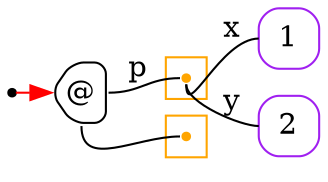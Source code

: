digraph G {
  rankdir=LR;
  edge[arrowhead=none,arrowtail=none];
  node[fixedsize=true,shape=circle]
  size="9.201041666666667,5.219270833333334";
  labeldistance=0;
  nodesep=.175;
  ranksep=.175;

 nd1[shape=point];
   nd29[label="1",tooltip="nd29-ConstGraph",style=rounded,orientation=90,shape=square,width=.4,height=.4,color="purple"];
   nd36[label="2",tooltip="nd36-ConstGraph",style=rounded,orientation=90,shape=square,width=.4,height=.4,color="purple"];
 subgraph cluster_nd107 {
   graph[style=fill,color="orange"];
   ndcluster_nd107[tooltip="nd107",orientation=90,shape=point,color="orange"];
 };
 nd47[label="@",tooltip="nd47-AppGraph",style=rounded,orientation=90,shape=house,width=.4,height=.4,color="#000000"];
 subgraph cluster_nd52 {
   graph[style=fill,color="orange"];
   ndcluster_nd52[tooltip="nd52",orientation=90,shape=point,color="orange"];
 };

  nd47->ndcluster_nd107[label="p",tailport=e,headport=w];
  nd47->ndcluster_nd52[tailport=s,headport=w];
  nd1->nd47[tailport=e,headport=w,color=red,arrowhead=normal];
  ndcluster_nd107->nd29[label="x",tailport=s,headport=w];
  ndcluster_nd107->nd36[label="y",tailport=s,headport=w];
}